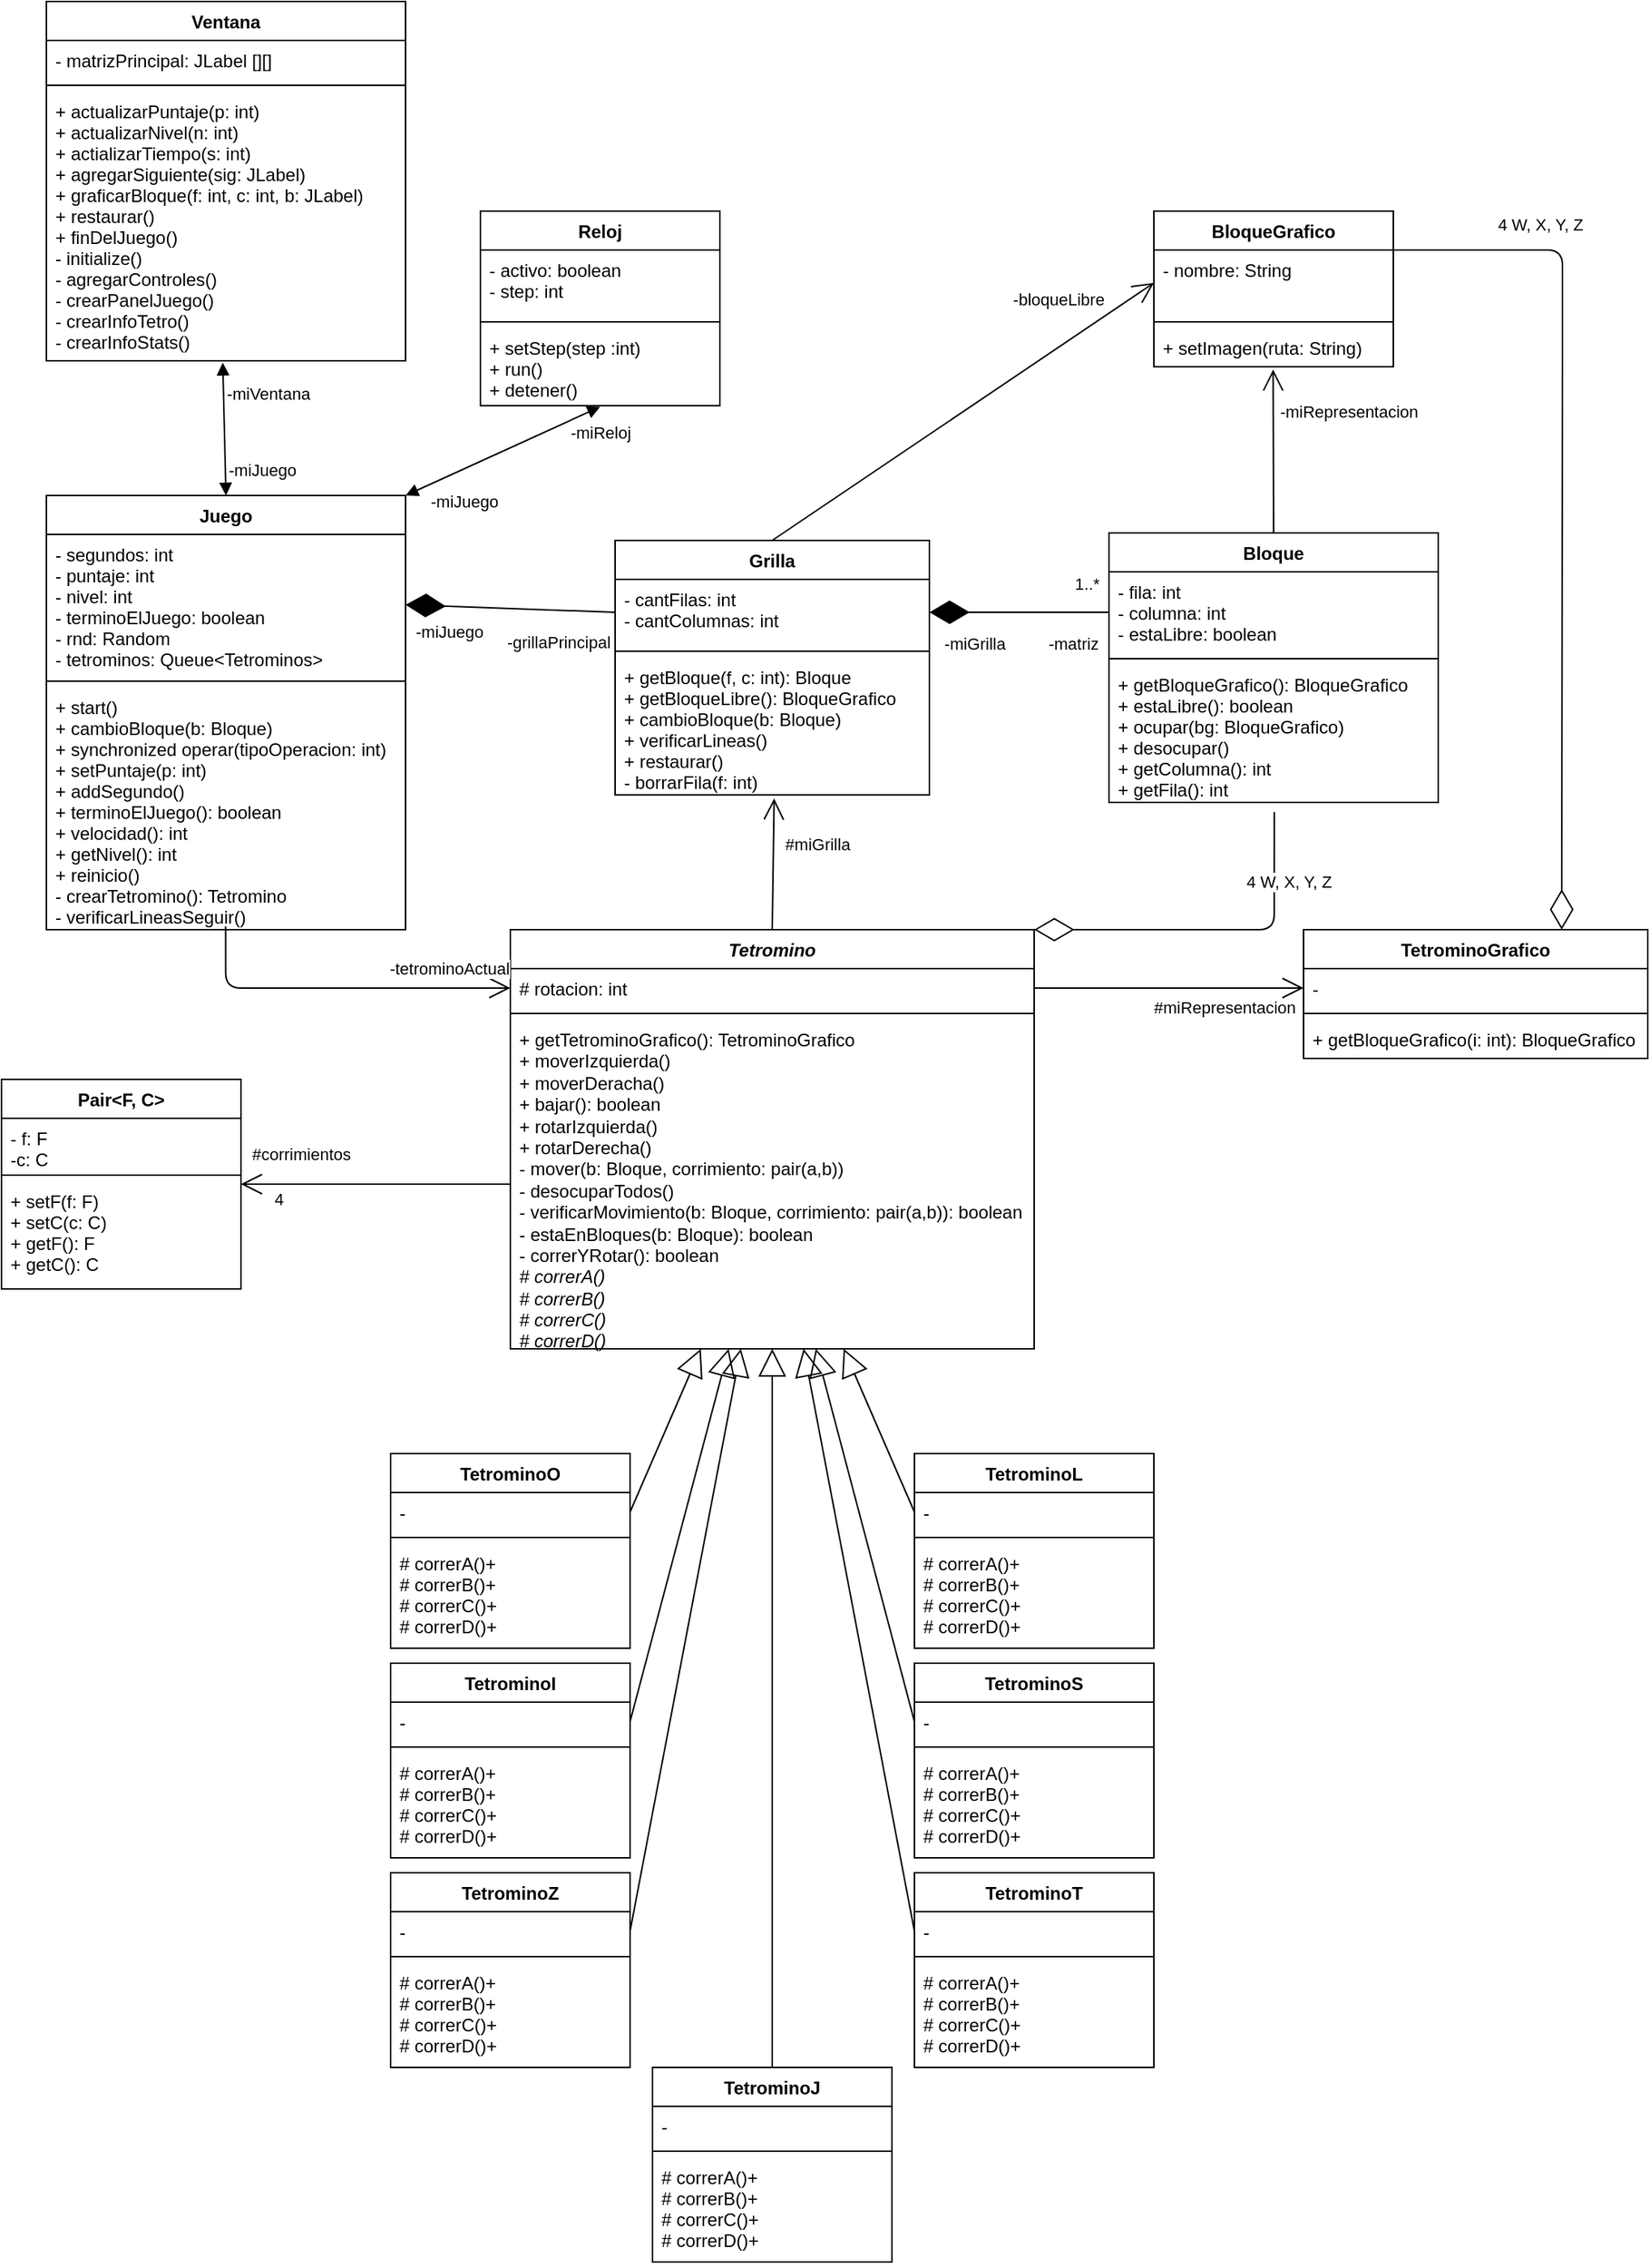 <mxfile version="15.5.2" type="device"><diagram id="C5RBs43oDa-KdzZeNtuy" name="Page-1"><mxGraphModel dx="1965" dy="1659" grid="1" gridSize="10" guides="1" tooltips="1" connect="1" arrows="1" fold="1" page="1" pageScale="1" pageWidth="827" pageHeight="1169" math="0" shadow="0"><root><mxCell id="WIyWlLk6GJQsqaUBKTNV-0"/><mxCell id="WIyWlLk6GJQsqaUBKTNV-1" parent="WIyWlLk6GJQsqaUBKTNV-0"/><mxCell id="By_nvBWWwDX5dm3j0DwL-0" value="Ventana" style="swimlane;fontStyle=1;align=center;verticalAlign=top;childLayout=stackLayout;horizontal=1;startSize=26;horizontalStack=0;resizeParent=1;resizeParentMax=0;resizeLast=0;collapsible=1;marginBottom=0;" parent="WIyWlLk6GJQsqaUBKTNV-1" vertex="1"><mxGeometry x="-210" y="-200" width="240" height="240" as="geometry"/></mxCell><mxCell id="By_nvBWWwDX5dm3j0DwL-1" value="- matrizPrincipal: JLabel [][]" style="text;strokeColor=none;fillColor=none;align=left;verticalAlign=top;spacingLeft=4;spacingRight=4;overflow=hidden;rotatable=0;points=[[0,0.5],[1,0.5]];portConstraint=eastwest;" parent="By_nvBWWwDX5dm3j0DwL-0" vertex="1"><mxGeometry y="26" width="240" height="26" as="geometry"/></mxCell><mxCell id="By_nvBWWwDX5dm3j0DwL-2" value="" style="line;strokeWidth=1;fillColor=none;align=left;verticalAlign=middle;spacingTop=-1;spacingLeft=3;spacingRight=3;rotatable=0;labelPosition=right;points=[];portConstraint=eastwest;" parent="By_nvBWWwDX5dm3j0DwL-0" vertex="1"><mxGeometry y="52" width="240" height="8" as="geometry"/></mxCell><mxCell id="By_nvBWWwDX5dm3j0DwL-3" value="+ actualizarPuntaje(p: int)&#10;+ actualizarNivel(n: int)&#10;+ actializarTiempo(s: int)&#10;+ agregarSiguiente(sig: JLabel)&#10;+ graficarBloque(f: int, c: int, b: JLabel)&#10;+ restaurar()&#10;+ finDelJuego()&#10;- initialize()&#10;- agregarControles()&#10;- crearPanelJuego()&#10;- crearInfoTetro()&#10;- crearInfoStats()" style="text;strokeColor=none;fillColor=none;align=left;verticalAlign=top;spacingLeft=4;spacingRight=4;overflow=hidden;rotatable=0;points=[[0,0.5],[1,0.5]];portConstraint=eastwest;" parent="By_nvBWWwDX5dm3j0DwL-0" vertex="1"><mxGeometry y="60" width="240" height="180" as="geometry"/></mxCell><mxCell id="By_nvBWWwDX5dm3j0DwL-4" value="Reloj" style="swimlane;fontStyle=1;align=center;verticalAlign=top;childLayout=stackLayout;horizontal=1;startSize=26;horizontalStack=0;resizeParent=1;resizeParentMax=0;resizeLast=0;collapsible=1;marginBottom=0;" parent="WIyWlLk6GJQsqaUBKTNV-1" vertex="1"><mxGeometry x="80" y="-60" width="160" height="130" as="geometry"/></mxCell><mxCell id="By_nvBWWwDX5dm3j0DwL-5" value="- activo: boolean&#10;- step: int" style="text;strokeColor=none;fillColor=none;align=left;verticalAlign=top;spacingLeft=4;spacingRight=4;overflow=hidden;rotatable=0;points=[[0,0.5],[1,0.5]];portConstraint=eastwest;" parent="By_nvBWWwDX5dm3j0DwL-4" vertex="1"><mxGeometry y="26" width="160" height="44" as="geometry"/></mxCell><mxCell id="By_nvBWWwDX5dm3j0DwL-6" value="" style="line;strokeWidth=1;fillColor=none;align=left;verticalAlign=middle;spacingTop=-1;spacingLeft=3;spacingRight=3;rotatable=0;labelPosition=right;points=[];portConstraint=eastwest;" parent="By_nvBWWwDX5dm3j0DwL-4" vertex="1"><mxGeometry y="70" width="160" height="8" as="geometry"/></mxCell><mxCell id="By_nvBWWwDX5dm3j0DwL-7" value="+ setStep(step :int)&#10;+ run()&#10;+ detener()" style="text;strokeColor=none;fillColor=none;align=left;verticalAlign=top;spacingLeft=4;spacingRight=4;overflow=hidden;rotatable=0;points=[[0,0.5],[1,0.5]];portConstraint=eastwest;" parent="By_nvBWWwDX5dm3j0DwL-4" vertex="1"><mxGeometry y="78" width="160" height="52" as="geometry"/></mxCell><mxCell id="By_nvBWWwDX5dm3j0DwL-8" value="Juego" style="swimlane;fontStyle=1;align=center;verticalAlign=top;childLayout=stackLayout;horizontal=1;startSize=26;horizontalStack=0;resizeParent=1;resizeParentMax=0;resizeLast=0;collapsible=1;marginBottom=0;" parent="WIyWlLk6GJQsqaUBKTNV-1" vertex="1"><mxGeometry x="-210" y="130" width="240" height="290" as="geometry"/></mxCell><mxCell id="By_nvBWWwDX5dm3j0DwL-9" value="- segundos: int&#10;- puntaje: int&#10;- nivel: int&#10;- terminoElJuego: boolean&#10;- rnd: Random&#10;- tetrominos: Queue&lt;Tetrominos&gt;&#10;" style="text;strokeColor=none;fillColor=none;align=left;verticalAlign=top;spacingLeft=4;spacingRight=4;overflow=hidden;rotatable=0;points=[[0,0.5],[1,0.5]];portConstraint=eastwest;" parent="By_nvBWWwDX5dm3j0DwL-8" vertex="1"><mxGeometry y="26" width="240" height="94" as="geometry"/></mxCell><mxCell id="By_nvBWWwDX5dm3j0DwL-10" value="" style="line;strokeWidth=1;fillColor=none;align=left;verticalAlign=middle;spacingTop=-1;spacingLeft=3;spacingRight=3;rotatable=0;labelPosition=right;points=[];portConstraint=eastwest;" parent="By_nvBWWwDX5dm3j0DwL-8" vertex="1"><mxGeometry y="120" width="240" height="8" as="geometry"/></mxCell><mxCell id="By_nvBWWwDX5dm3j0DwL-11" value="+ start()&#10;+ cambioBloque(b: Bloque)&#10;+ synchronized operar(tipoOperacion: int)&#10;+ setPuntaje(p: int)&#10;+ addSegundo()&#10;+ terminoElJuego(): boolean&#10;+ velocidad(): int&#10;+ getNivel(): int&#10;+ reinicio()&#10;- crearTetromino(): Tetromino&#10;- verificarLineasSeguir()" style="text;strokeColor=none;fillColor=none;align=left;verticalAlign=top;spacingLeft=4;spacingRight=4;overflow=hidden;rotatable=0;points=[[0,0.5],[1,0.5]];portConstraint=eastwest;" parent="By_nvBWWwDX5dm3j0DwL-8" vertex="1"><mxGeometry y="128" width="240" height="162" as="geometry"/></mxCell><mxCell id="By_nvBWWwDX5dm3j0DwL-12" value="Grilla" style="swimlane;fontStyle=1;align=center;verticalAlign=top;childLayout=stackLayout;horizontal=1;startSize=26;horizontalStack=0;resizeParent=1;resizeParentMax=0;resizeLast=0;collapsible=1;marginBottom=0;" parent="WIyWlLk6GJQsqaUBKTNV-1" vertex="1"><mxGeometry x="170" y="160" width="210" height="170" as="geometry"/></mxCell><mxCell id="By_nvBWWwDX5dm3j0DwL-13" value="- cantFilas: int&#10;- cantColumnas: int" style="text;strokeColor=none;fillColor=none;align=left;verticalAlign=top;spacingLeft=4;spacingRight=4;overflow=hidden;rotatable=0;points=[[0,0.5],[1,0.5]];portConstraint=eastwest;" parent="By_nvBWWwDX5dm3j0DwL-12" vertex="1"><mxGeometry y="26" width="210" height="44" as="geometry"/></mxCell><mxCell id="By_nvBWWwDX5dm3j0DwL-14" value="" style="line;strokeWidth=1;fillColor=none;align=left;verticalAlign=middle;spacingTop=-1;spacingLeft=3;spacingRight=3;rotatable=0;labelPosition=right;points=[];portConstraint=eastwest;" parent="By_nvBWWwDX5dm3j0DwL-12" vertex="1"><mxGeometry y="70" width="210" height="8" as="geometry"/></mxCell><mxCell id="By_nvBWWwDX5dm3j0DwL-15" value="+ getBloque(f, c: int): Bloque&#10;+ getBloqueLibre(): BloqueGrafico&#10;+ cambioBloque(b: Bloque)&#10;+ verificarLineas()&#10;+ restaurar()&#10;- borrarFila(f: int)" style="text;strokeColor=none;fillColor=none;align=left;verticalAlign=top;spacingLeft=4;spacingRight=4;overflow=hidden;rotatable=0;points=[[0,0.5],[1,0.5]];portConstraint=eastwest;" parent="By_nvBWWwDX5dm3j0DwL-12" vertex="1"><mxGeometry y="78" width="210" height="92" as="geometry"/></mxCell><mxCell id="By_nvBWWwDX5dm3j0DwL-16" value="Tetromino" style="swimlane;fontStyle=3;align=center;verticalAlign=top;childLayout=stackLayout;horizontal=1;startSize=26;horizontalStack=0;resizeParent=1;resizeParentMax=0;resizeLast=0;collapsible=1;marginBottom=0;" parent="WIyWlLk6GJQsqaUBKTNV-1" vertex="1"><mxGeometry x="100" y="420" width="350" height="280" as="geometry"/></mxCell><mxCell id="By_nvBWWwDX5dm3j0DwL-17" value="# rotacion: int" style="text;strokeColor=none;fillColor=none;align=left;verticalAlign=top;spacingLeft=4;spacingRight=4;overflow=hidden;rotatable=0;points=[[0,0.5],[1,0.5]];portConstraint=eastwest;" parent="By_nvBWWwDX5dm3j0DwL-16" vertex="1"><mxGeometry y="26" width="350" height="26" as="geometry"/></mxCell><mxCell id="By_nvBWWwDX5dm3j0DwL-18" value="" style="line;strokeWidth=1;fillColor=none;align=left;verticalAlign=middle;spacingTop=-1;spacingLeft=3;spacingRight=3;rotatable=0;labelPosition=right;points=[];portConstraint=eastwest;" parent="By_nvBWWwDX5dm3j0DwL-16" vertex="1"><mxGeometry y="52" width="350" height="8" as="geometry"/></mxCell><mxCell id="By_nvBWWwDX5dm3j0DwL-19" value="+ getTetrominoGrafico(): TetrominoGrafico&lt;br&gt;+ moverIzquierda()&lt;br&gt;+ moverDeracha()&lt;br&gt;+ bajar(): boolean&lt;br&gt;+ rotarIzquierda()&lt;br&gt;+ rotarDerecha()&lt;br&gt;- mover(b: Bloque, corrimiento: pair(a,b))&lt;br&gt;- desocuparTodos()&lt;br&gt;- verificarMovimiento(b: Bloque, corrimiento: pair(a,b)): boolean&lt;br&gt;- estaEnBloques(b: Bloque): boolean&lt;br&gt;- correrYRotar(): boolean&lt;br&gt;&lt;i&gt;# correrA()&lt;br&gt;# correrB()&lt;br&gt;# correrC()&lt;br&gt;# correrD()&lt;/i&gt;" style="text;strokeColor=none;fillColor=none;align=left;verticalAlign=top;spacingLeft=4;spacingRight=4;overflow=hidden;rotatable=0;points=[[0,0.5],[1,0.5]];portConstraint=eastwest;fontStyle=0;html=1;" parent="By_nvBWWwDX5dm3j0DwL-16" vertex="1"><mxGeometry y="60" width="350" height="220" as="geometry"/></mxCell><mxCell id="By_nvBWWwDX5dm3j0DwL-20" value="BloqueGrafico" style="swimlane;fontStyle=1;align=center;verticalAlign=top;childLayout=stackLayout;horizontal=1;startSize=26;horizontalStack=0;resizeParent=1;resizeParentMax=0;resizeLast=0;collapsible=1;marginBottom=0;" parent="WIyWlLk6GJQsqaUBKTNV-1" vertex="1"><mxGeometry x="530" y="-60" width="160" height="104" as="geometry"/></mxCell><mxCell id="By_nvBWWwDX5dm3j0DwL-21" value="- nombre: String" style="text;strokeColor=none;fillColor=none;align=left;verticalAlign=top;spacingLeft=4;spacingRight=4;overflow=hidden;rotatable=0;points=[[0,0.5],[1,0.5]];portConstraint=eastwest;" parent="By_nvBWWwDX5dm3j0DwL-20" vertex="1"><mxGeometry y="26" width="160" height="44" as="geometry"/></mxCell><mxCell id="By_nvBWWwDX5dm3j0DwL-22" value="" style="line;strokeWidth=1;fillColor=none;align=left;verticalAlign=middle;spacingTop=-1;spacingLeft=3;spacingRight=3;rotatable=0;labelPosition=right;points=[];portConstraint=eastwest;" parent="By_nvBWWwDX5dm3j0DwL-20" vertex="1"><mxGeometry y="70" width="160" height="8" as="geometry"/></mxCell><mxCell id="By_nvBWWwDX5dm3j0DwL-23" value="+ setImagen(ruta: String)" style="text;strokeColor=none;fillColor=none;align=left;verticalAlign=top;spacingLeft=4;spacingRight=4;overflow=hidden;rotatable=0;points=[[0,0.5],[1,0.5]];portConstraint=eastwest;" parent="By_nvBWWwDX5dm3j0DwL-20" vertex="1"><mxGeometry y="78" width="160" height="26" as="geometry"/></mxCell><mxCell id="By_nvBWWwDX5dm3j0DwL-24" value="TetrominoGrafico" style="swimlane;fontStyle=1;align=center;verticalAlign=top;childLayout=stackLayout;horizontal=1;startSize=26;horizontalStack=0;resizeParent=1;resizeParentMax=0;resizeLast=0;collapsible=1;marginBottom=0;" parent="WIyWlLk6GJQsqaUBKTNV-1" vertex="1"><mxGeometry x="630" y="420" width="230" height="86" as="geometry"/></mxCell><mxCell id="By_nvBWWwDX5dm3j0DwL-25" value="-" style="text;strokeColor=none;fillColor=none;align=left;verticalAlign=top;spacingLeft=4;spacingRight=4;overflow=hidden;rotatable=0;points=[[0,0.5],[1,0.5]];portConstraint=eastwest;" parent="By_nvBWWwDX5dm3j0DwL-24" vertex="1"><mxGeometry y="26" width="230" height="26" as="geometry"/></mxCell><mxCell id="By_nvBWWwDX5dm3j0DwL-26" value="" style="line;strokeWidth=1;fillColor=none;align=left;verticalAlign=middle;spacingTop=-1;spacingLeft=3;spacingRight=3;rotatable=0;labelPosition=right;points=[];portConstraint=eastwest;" parent="By_nvBWWwDX5dm3j0DwL-24" vertex="1"><mxGeometry y="52" width="230" height="8" as="geometry"/></mxCell><mxCell id="By_nvBWWwDX5dm3j0DwL-27" value="+ getBloqueGrafico(i: int): BloqueGrafico" style="text;strokeColor=none;fillColor=none;align=left;verticalAlign=top;spacingLeft=4;spacingRight=4;overflow=hidden;rotatable=0;points=[[0,0.5],[1,0.5]];portConstraint=eastwest;" parent="By_nvBWWwDX5dm3j0DwL-24" vertex="1"><mxGeometry y="60" width="230" height="26" as="geometry"/></mxCell><mxCell id="By_nvBWWwDX5dm3j0DwL-28" value="Bloque" style="swimlane;fontStyle=1;align=center;verticalAlign=top;childLayout=stackLayout;horizontal=1;startSize=26;horizontalStack=0;resizeParent=1;resizeParentMax=0;resizeLast=0;collapsible=1;marginBottom=0;" parent="WIyWlLk6GJQsqaUBKTNV-1" vertex="1"><mxGeometry x="500" y="155" width="220" height="180" as="geometry"/></mxCell><mxCell id="By_nvBWWwDX5dm3j0DwL-29" value="- fila: int&#10;- columna: int&#10;- estaLibre: boolean" style="text;strokeColor=none;fillColor=none;align=left;verticalAlign=top;spacingLeft=4;spacingRight=4;overflow=hidden;rotatable=0;points=[[0,0.5],[1,0.5]];portConstraint=eastwest;" parent="By_nvBWWwDX5dm3j0DwL-28" vertex="1"><mxGeometry y="26" width="220" height="54" as="geometry"/></mxCell><mxCell id="By_nvBWWwDX5dm3j0DwL-30" value="" style="line;strokeWidth=1;fillColor=none;align=left;verticalAlign=middle;spacingTop=-1;spacingLeft=3;spacingRight=3;rotatable=0;labelPosition=right;points=[];portConstraint=eastwest;" parent="By_nvBWWwDX5dm3j0DwL-28" vertex="1"><mxGeometry y="80" width="220" height="8" as="geometry"/></mxCell><mxCell id="By_nvBWWwDX5dm3j0DwL-31" value="+ getBloqueGrafico(): BloqueGrafico&#10;+ estaLibre(): boolean&#10;+ ocupar(bg: BloqueGrafico)&#10;+ desocupar()&#10;+ getColumna(): int&#10;+ getFila(): int" style="text;strokeColor=none;fillColor=none;align=left;verticalAlign=top;spacingLeft=4;spacingRight=4;overflow=hidden;rotatable=0;points=[[0,0.5],[1,0.5]];portConstraint=eastwest;" parent="By_nvBWWwDX5dm3j0DwL-28" vertex="1"><mxGeometry y="88" width="220" height="92" as="geometry"/></mxCell><mxCell id="By_nvBWWwDX5dm3j0DwL-56" value="TetrominoO" style="swimlane;fontStyle=1;align=center;verticalAlign=top;childLayout=stackLayout;horizontal=1;startSize=26;horizontalStack=0;resizeParent=1;resizeParentMax=0;resizeLast=0;collapsible=1;marginBottom=0;" parent="WIyWlLk6GJQsqaUBKTNV-1" vertex="1"><mxGeometry x="20" y="770" width="160" height="130" as="geometry"/></mxCell><mxCell id="By_nvBWWwDX5dm3j0DwL-57" value="-" style="text;strokeColor=none;fillColor=none;align=left;verticalAlign=top;spacingLeft=4;spacingRight=4;overflow=hidden;rotatable=0;points=[[0,0.5],[1,0.5]];portConstraint=eastwest;" parent="By_nvBWWwDX5dm3j0DwL-56" vertex="1"><mxGeometry y="26" width="160" height="26" as="geometry"/></mxCell><mxCell id="By_nvBWWwDX5dm3j0DwL-58" value="" style="line;strokeWidth=1;fillColor=none;align=left;verticalAlign=middle;spacingTop=-1;spacingLeft=3;spacingRight=3;rotatable=0;labelPosition=right;points=[];portConstraint=eastwest;" parent="By_nvBWWwDX5dm3j0DwL-56" vertex="1"><mxGeometry y="52" width="160" height="8" as="geometry"/></mxCell><mxCell id="By_nvBWWwDX5dm3j0DwL-59" value="# correrA()+&#10;# correrB()+&#10;# correrC()+&#10;# correrD()+" style="text;strokeColor=none;fillColor=none;align=left;verticalAlign=top;spacingLeft=4;spacingRight=4;overflow=hidden;rotatable=0;points=[[0,0.5],[1,0.5]];portConstraint=eastwest;" parent="By_nvBWWwDX5dm3j0DwL-56" vertex="1"><mxGeometry y="60" width="160" height="70" as="geometry"/></mxCell><mxCell id="By_nvBWWwDX5dm3j0DwL-83" value="" style="endArrow=open;endFill=1;endSize=12;html=1;entryX=0.498;entryY=1.07;entryDx=0;entryDy=0;entryPerimeter=0;exitX=0.5;exitY=0;exitDx=0;exitDy=0;" parent="WIyWlLk6GJQsqaUBKTNV-1" source="By_nvBWWwDX5dm3j0DwL-28" target="By_nvBWWwDX5dm3j0DwL-23" edge="1"><mxGeometry width="160" relative="1" as="geometry"><mxPoint x="170" y="290" as="sourcePoint"/><mxPoint x="330" y="290" as="targetPoint"/></mxGeometry></mxCell><mxCell id="By_nvBWWwDX5dm3j0DwL-84" value="-miRepresentacion" style="edgeLabel;html=1;align=center;verticalAlign=middle;resizable=0;points=[];" parent="By_nvBWWwDX5dm3j0DwL-83" vertex="1" connectable="0"><mxGeometry x="0.571" y="-4" relative="1" as="geometry"><mxPoint x="46" y="5" as="offset"/></mxGeometry></mxCell><mxCell id="By_nvBWWwDX5dm3j0DwL-88" value="" style="endArrow=open;endFill=1;endSize=12;html=1;exitX=1;exitY=0.5;exitDx=0;exitDy=0;entryX=0;entryY=0.5;entryDx=0;entryDy=0;" parent="WIyWlLk6GJQsqaUBKTNV-1" source="By_nvBWWwDX5dm3j0DwL-17" target="By_nvBWWwDX5dm3j0DwL-25" edge="1"><mxGeometry width="160" relative="1" as="geometry"><mxPoint x="510" y="250" as="sourcePoint"/><mxPoint x="360" y="380" as="targetPoint"/></mxGeometry></mxCell><mxCell id="By_nvBWWwDX5dm3j0DwL-89" value="#miRepresentacion" style="edgeLabel;html=1;align=center;verticalAlign=middle;resizable=0;points=[];" parent="By_nvBWWwDX5dm3j0DwL-88" vertex="1" connectable="0"><mxGeometry x="0.571" y="-4" relative="1" as="geometry"><mxPoint x="-15" y="9" as="offset"/></mxGeometry></mxCell><mxCell id="By_nvBWWwDX5dm3j0DwL-90" value="" style="endArrow=block;startArrow=block;endFill=1;startFill=1;html=1;exitX=1;exitY=0;exitDx=0;exitDy=0;entryX=0.5;entryY=1.014;entryDx=0;entryDy=0;entryPerimeter=0;" parent="WIyWlLk6GJQsqaUBKTNV-1" source="By_nvBWWwDX5dm3j0DwL-8" target="By_nvBWWwDX5dm3j0DwL-7" edge="1"><mxGeometry width="160" relative="1" as="geometry"><mxPoint x="70" y="270" as="sourcePoint"/><mxPoint x="230" y="270" as="targetPoint"/></mxGeometry></mxCell><mxCell id="By_nvBWWwDX5dm3j0DwL-91" value="-miJuego" style="edgeLabel;html=1;align=center;verticalAlign=middle;resizable=0;points=[];" parent="By_nvBWWwDX5dm3j0DwL-90" vertex="1" connectable="0"><mxGeometry x="-0.749" y="-2" relative="1" as="geometry"><mxPoint x="22" y="9" as="offset"/></mxGeometry></mxCell><mxCell id="By_nvBWWwDX5dm3j0DwL-92" value="-miReloj" style="edgeLabel;html=1;align=center;verticalAlign=middle;resizable=0;points=[];" parent="By_nvBWWwDX5dm3j0DwL-90" vertex="1" connectable="0"><mxGeometry x="0.784" relative="1" as="geometry"><mxPoint x="14" y="11" as="offset"/></mxGeometry></mxCell><mxCell id="By_nvBWWwDX5dm3j0DwL-93" value="" style="endArrow=block;startArrow=block;endFill=1;startFill=1;html=1;exitX=0.5;exitY=0;exitDx=0;exitDy=0;entryX=0.491;entryY=1.007;entryDx=0;entryDy=0;entryPerimeter=0;" parent="WIyWlLk6GJQsqaUBKTNV-1" source="By_nvBWWwDX5dm3j0DwL-8" target="By_nvBWWwDX5dm3j0DwL-3" edge="1"><mxGeometry width="160" relative="1" as="geometry"><mxPoint x="40" y="280" as="sourcePoint"/><mxPoint x="-50" y="190" as="targetPoint"/></mxGeometry></mxCell><mxCell id="By_nvBWWwDX5dm3j0DwL-94" value="-miJuego" style="edgeLabel;html=1;align=center;verticalAlign=middle;resizable=0;points=[];" parent="By_nvBWWwDX5dm3j0DwL-93" vertex="1" connectable="0"><mxGeometry x="-0.749" y="-2" relative="1" as="geometry"><mxPoint x="22" y="-6" as="offset"/></mxGeometry></mxCell><mxCell id="By_nvBWWwDX5dm3j0DwL-95" value="-miVentana" style="edgeLabel;html=1;align=center;verticalAlign=middle;resizable=0;points=[];" parent="By_nvBWWwDX5dm3j0DwL-93" vertex="1" connectable="0"><mxGeometry x="0.784" relative="1" as="geometry"><mxPoint x="30" y="11" as="offset"/></mxGeometry></mxCell><mxCell id="By_nvBWWwDX5dm3j0DwL-96" value="" style="endArrow=diamondThin;endFill=1;endSize=24;html=1;entryX=1;entryY=0.5;entryDx=0;entryDy=0;exitX=0;exitY=0.5;exitDx=0;exitDy=0;" parent="WIyWlLk6GJQsqaUBKTNV-1" source="By_nvBWWwDX5dm3j0DwL-13" target="By_nvBWWwDX5dm3j0DwL-9" edge="1"><mxGeometry width="160" relative="1" as="geometry"><mxPoint x="120" y="290" as="sourcePoint"/><mxPoint x="280" y="290" as="targetPoint"/></mxGeometry></mxCell><mxCell id="By_nvBWWwDX5dm3j0DwL-97" value="-miJuego" style="edgeLabel;html=1;align=center;verticalAlign=middle;resizable=0;points=[];" parent="By_nvBWWwDX5dm3j0DwL-96" vertex="1" connectable="0"><mxGeometry x="0.588" relative="1" as="geometry"><mxPoint y="17" as="offset"/></mxGeometry></mxCell><mxCell id="By_nvBWWwDX5dm3j0DwL-98" value="-grillaPrincipal" style="edgeLabel;html=1;align=center;verticalAlign=middle;resizable=0;points=[];" parent="By_nvBWWwDX5dm3j0DwL-96" vertex="1" connectable="0"><mxGeometry x="-0.665" relative="1" as="geometry"><mxPoint x="-15" y="21" as="offset"/></mxGeometry></mxCell><mxCell id="By_nvBWWwDX5dm3j0DwL-99" value="" style="endArrow=diamondThin;endFill=1;endSize=24;html=1;entryX=1;entryY=0.5;entryDx=0;entryDy=0;exitX=0;exitY=0.5;exitDx=0;exitDy=0;" parent="WIyWlLk6GJQsqaUBKTNV-1" source="By_nvBWWwDX5dm3j0DwL-29" target="By_nvBWWwDX5dm3j0DwL-13" edge="1"><mxGeometry width="160" relative="1" as="geometry"><mxPoint x="390" y="310" as="sourcePoint"/><mxPoint x="550" y="310" as="targetPoint"/></mxGeometry></mxCell><mxCell id="By_nvBWWwDX5dm3j0DwL-100" value="-miGrilla" style="edgeLabel;html=1;align=center;verticalAlign=middle;resizable=0;points=[];" parent="By_nvBWWwDX5dm3j0DwL-99" vertex="1" connectable="0"><mxGeometry x="0.509" y="3" relative="1" as="geometry"><mxPoint y="18" as="offset"/></mxGeometry></mxCell><mxCell id="By_nvBWWwDX5dm3j0DwL-101" value="-matriz" style="edgeLabel;html=1;align=center;verticalAlign=middle;resizable=0;points=[];" parent="By_nvBWWwDX5dm3j0DwL-99" vertex="1" connectable="0"><mxGeometry x="-0.603" relative="1" as="geometry"><mxPoint y="21" as="offset"/></mxGeometry></mxCell><mxCell id="By_nvBWWwDX5dm3j0DwL-102" value="1..*" style="edgeLabel;html=1;align=center;verticalAlign=middle;resizable=0;points=[];" parent="By_nvBWWwDX5dm3j0DwL-99" vertex="1" connectable="0"><mxGeometry x="-0.741" y="-2" relative="1" as="geometry"><mxPoint y="-17" as="offset"/></mxGeometry></mxCell><mxCell id="By_nvBWWwDX5dm3j0DwL-103" value="" style="endArrow=open;endFill=1;endSize=12;html=1;exitX=0.499;exitY=0.986;exitDx=0;exitDy=0;exitPerimeter=0;edgeStyle=orthogonalEdgeStyle;entryX=0;entryY=0.5;entryDx=0;entryDy=0;" parent="WIyWlLk6GJQsqaUBKTNV-1" source="By_nvBWWwDX5dm3j0DwL-11" target="By_nvBWWwDX5dm3j0DwL-17" edge="1"><mxGeometry width="160" relative="1" as="geometry"><mxPoint x="40" y="440" as="sourcePoint"/><mxPoint x="200" y="440" as="targetPoint"/><Array as="points"><mxPoint x="-90" y="459"/></Array></mxGeometry></mxCell><mxCell id="By_nvBWWwDX5dm3j0DwL-104" value="-tetrominoActual" style="edgeLabel;html=1;align=center;verticalAlign=middle;resizable=0;points=[];" parent="By_nvBWWwDX5dm3j0DwL-103" vertex="1" connectable="0"><mxGeometry x="0.646" y="2" relative="1" as="geometry"><mxPoint y="-11" as="offset"/></mxGeometry></mxCell><mxCell id="By_nvBWWwDX5dm3j0DwL-105" value="4 W, X, Y, Z" style="endArrow=diamondThin;endFill=0;endSize=24;html=1;entryX=1;entryY=0;entryDx=0;entryDy=0;edgeStyle=orthogonalEdgeStyle;exitX=0.502;exitY=1.07;exitDx=0;exitDy=0;exitPerimeter=0;" parent="WIyWlLk6GJQsqaUBKTNV-1" source="By_nvBWWwDX5dm3j0DwL-31" target="By_nvBWWwDX5dm3j0DwL-16" edge="1"><mxGeometry x="-0.612" y="10" width="160" relative="1" as="geometry"><mxPoint x="430" y="380" as="sourcePoint"/><mxPoint x="590" y="380" as="targetPoint"/><Array as="points"><mxPoint x="610" y="420"/></Array><mxPoint as="offset"/></mxGeometry></mxCell><mxCell id="By_nvBWWwDX5dm3j0DwL-107" value="4 W, X, Y, Z" style="endArrow=diamondThin;endFill=0;endSize=24;html=1;edgeStyle=orthogonalEdgeStyle;exitX=1;exitY=0.25;exitDx=0;exitDy=0;entryX=0.75;entryY=0;entryDx=0;entryDy=0;" parent="WIyWlLk6GJQsqaUBKTNV-1" source="By_nvBWWwDX5dm3j0DwL-20" target="By_nvBWWwDX5dm3j0DwL-24" edge="1"><mxGeometry x="-0.654" y="17" width="160" relative="1" as="geometry"><mxPoint x="590.32" y="367.82" as="sourcePoint"/><mxPoint x="730" y="380" as="targetPoint"/><Array as="points"><mxPoint x="803" y="46"/><mxPoint x="803" y="410"/></Array><mxPoint as="offset"/></mxGeometry></mxCell><mxCell id="By_nvBWWwDX5dm3j0DwL-108" value="" style="endArrow=open;endFill=1;endSize=12;html=1;exitX=0.5;exitY=0;exitDx=0;exitDy=0;entryX=0.506;entryY=1.026;entryDx=0;entryDy=0;entryPerimeter=0;" parent="WIyWlLk6GJQsqaUBKTNV-1" source="By_nvBWWwDX5dm3j0DwL-16" target="By_nvBWWwDX5dm3j0DwL-15" edge="1"><mxGeometry width="160" relative="1" as="geometry"><mxPoint x="180" y="350" as="sourcePoint"/><mxPoint x="340" y="350" as="targetPoint"/></mxGeometry></mxCell><mxCell id="By_nvBWWwDX5dm3j0DwL-109" value="#miGrilla" style="edgeLabel;html=1;align=center;verticalAlign=middle;resizable=0;points=[];" parent="By_nvBWWwDX5dm3j0DwL-108" vertex="1" connectable="0"><mxGeometry x="0.445" y="-3" relative="1" as="geometry"><mxPoint x="26" y="6" as="offset"/></mxGeometry></mxCell><mxCell id="By_nvBWWwDX5dm3j0DwL-110" value="" style="endArrow=open;endFill=1;endSize=12;html=1;exitX=0.5;exitY=0;exitDx=0;exitDy=0;entryX=0;entryY=0.5;entryDx=0;entryDy=0;" parent="WIyWlLk6GJQsqaUBKTNV-1" source="By_nvBWWwDX5dm3j0DwL-12" target="By_nvBWWwDX5dm3j0DwL-21" edge="1"><mxGeometry width="160" relative="1" as="geometry"><mxPoint x="270" y="430" as="sourcePoint"/><mxPoint x="270.96" y="374.676" as="targetPoint"/></mxGeometry></mxCell><mxCell id="By_nvBWWwDX5dm3j0DwL-111" value="-bloqueLibre" style="edgeLabel;html=1;align=center;verticalAlign=middle;resizable=0;points=[];" parent="By_nvBWWwDX5dm3j0DwL-110" vertex="1" connectable="0"><mxGeometry x="0.445" y="-3" relative="1" as="geometry"><mxPoint x="5" y="-40" as="offset"/></mxGeometry></mxCell><mxCell id="1vqlhkXT_93NZmHxck7Y-0" value="" style="endArrow=open;endFill=1;endSize=12;html=1;rounded=0;edgeStyle=orthogonalEdgeStyle;exitX=0;exitY=0.5;exitDx=0;exitDy=0;" parent="WIyWlLk6GJQsqaUBKTNV-1" source="By_nvBWWwDX5dm3j0DwL-19" target="1vqlhkXT_93NZmHxck7Y-1" edge="1"><mxGeometry width="160" relative="1" as="geometry"><mxPoint x="330" y="580" as="sourcePoint"/><mxPoint x="-80" y="590" as="targetPoint"/></mxGeometry></mxCell><mxCell id="1vqlhkXT_93NZmHxck7Y-5" value="#corrimientos" style="edgeLabel;html=1;align=center;verticalAlign=middle;resizable=0;points=[];" parent="1vqlhkXT_93NZmHxck7Y-0" vertex="1" connectable="0"><mxGeometry x="0.61" y="1" relative="1" as="geometry"><mxPoint x="5" y="-21" as="offset"/></mxGeometry></mxCell><mxCell id="1vqlhkXT_93NZmHxck7Y-6" value="4" style="edgeLabel;html=1;align=center;verticalAlign=middle;resizable=0;points=[];" parent="1vqlhkXT_93NZmHxck7Y-0" vertex="1" connectable="0"><mxGeometry x="0.721" y="2" relative="1" as="geometry"><mxPoint y="8" as="offset"/></mxGeometry></mxCell><mxCell id="1vqlhkXT_93NZmHxck7Y-1" value="Pair&lt;F, C&gt;" style="swimlane;fontStyle=1;align=center;verticalAlign=top;childLayout=stackLayout;horizontal=1;startSize=26;horizontalStack=0;resizeParent=1;resizeParentMax=0;resizeLast=0;collapsible=1;marginBottom=0;" parent="WIyWlLk6GJQsqaUBKTNV-1" vertex="1"><mxGeometry x="-240" y="520" width="160" height="140" as="geometry"/></mxCell><mxCell id="1vqlhkXT_93NZmHxck7Y-2" value="- f: F&#10;-c: C" style="text;strokeColor=none;fillColor=none;align=left;verticalAlign=top;spacingLeft=4;spacingRight=4;overflow=hidden;rotatable=0;points=[[0,0.5],[1,0.5]];portConstraint=eastwest;" parent="1vqlhkXT_93NZmHxck7Y-1" vertex="1"><mxGeometry y="26" width="160" height="34" as="geometry"/></mxCell><mxCell id="1vqlhkXT_93NZmHxck7Y-3" value="" style="line;strokeWidth=1;fillColor=none;align=left;verticalAlign=middle;spacingTop=-1;spacingLeft=3;spacingRight=3;rotatable=0;labelPosition=right;points=[];portConstraint=eastwest;" parent="1vqlhkXT_93NZmHxck7Y-1" vertex="1"><mxGeometry y="60" width="160" height="8" as="geometry"/></mxCell><mxCell id="1vqlhkXT_93NZmHxck7Y-4" value="+ setF(f: F)&#10;+ setC(c: C)&#10;+ getF(): F&#10;+ getC(): C" style="text;strokeColor=none;fillColor=none;align=left;verticalAlign=top;spacingLeft=4;spacingRight=4;overflow=hidden;rotatable=0;points=[[0,0.5],[1,0.5]];portConstraint=eastwest;" parent="1vqlhkXT_93NZmHxck7Y-1" vertex="1"><mxGeometry y="68" width="160" height="72" as="geometry"/></mxCell><mxCell id="1vqlhkXT_93NZmHxck7Y-8" value="TetrominoZ" style="swimlane;fontStyle=1;align=center;verticalAlign=top;childLayout=stackLayout;horizontal=1;startSize=26;horizontalStack=0;resizeParent=1;resizeParentMax=0;resizeLast=0;collapsible=1;marginBottom=0;" parent="WIyWlLk6GJQsqaUBKTNV-1" vertex="1"><mxGeometry x="20" y="1050" width="160" height="130" as="geometry"/></mxCell><mxCell id="1vqlhkXT_93NZmHxck7Y-9" value="-" style="text;strokeColor=none;fillColor=none;align=left;verticalAlign=top;spacingLeft=4;spacingRight=4;overflow=hidden;rotatable=0;points=[[0,0.5],[1,0.5]];portConstraint=eastwest;" parent="1vqlhkXT_93NZmHxck7Y-8" vertex="1"><mxGeometry y="26" width="160" height="26" as="geometry"/></mxCell><mxCell id="1vqlhkXT_93NZmHxck7Y-10" value="" style="line;strokeWidth=1;fillColor=none;align=left;verticalAlign=middle;spacingTop=-1;spacingLeft=3;spacingRight=3;rotatable=0;labelPosition=right;points=[];portConstraint=eastwest;" parent="1vqlhkXT_93NZmHxck7Y-8" vertex="1"><mxGeometry y="52" width="160" height="8" as="geometry"/></mxCell><mxCell id="1vqlhkXT_93NZmHxck7Y-11" value="# correrA()+&#10;# correrB()+&#10;# correrC()+&#10;# correrD()+" style="text;strokeColor=none;fillColor=none;align=left;verticalAlign=top;spacingLeft=4;spacingRight=4;overflow=hidden;rotatable=0;points=[[0,0.5],[1,0.5]];portConstraint=eastwest;" parent="1vqlhkXT_93NZmHxck7Y-8" vertex="1"><mxGeometry y="60" width="160" height="70" as="geometry"/></mxCell><mxCell id="1vqlhkXT_93NZmHxck7Y-12" value="TetrominoI" style="swimlane;fontStyle=1;align=center;verticalAlign=top;childLayout=stackLayout;horizontal=1;startSize=26;horizontalStack=0;resizeParent=1;resizeParentMax=0;resizeLast=0;collapsible=1;marginBottom=0;" parent="WIyWlLk6GJQsqaUBKTNV-1" vertex="1"><mxGeometry x="20" y="910" width="160" height="130" as="geometry"/></mxCell><mxCell id="1vqlhkXT_93NZmHxck7Y-13" value="-" style="text;strokeColor=none;fillColor=none;align=left;verticalAlign=top;spacingLeft=4;spacingRight=4;overflow=hidden;rotatable=0;points=[[0,0.5],[1,0.5]];portConstraint=eastwest;" parent="1vqlhkXT_93NZmHxck7Y-12" vertex="1"><mxGeometry y="26" width="160" height="26" as="geometry"/></mxCell><mxCell id="1vqlhkXT_93NZmHxck7Y-14" value="" style="line;strokeWidth=1;fillColor=none;align=left;verticalAlign=middle;spacingTop=-1;spacingLeft=3;spacingRight=3;rotatable=0;labelPosition=right;points=[];portConstraint=eastwest;" parent="1vqlhkXT_93NZmHxck7Y-12" vertex="1"><mxGeometry y="52" width="160" height="8" as="geometry"/></mxCell><mxCell id="1vqlhkXT_93NZmHxck7Y-15" value="# correrA()+&#10;# correrB()+&#10;# correrC()+&#10;# correrD()+" style="text;strokeColor=none;fillColor=none;align=left;verticalAlign=top;spacingLeft=4;spacingRight=4;overflow=hidden;rotatable=0;points=[[0,0.5],[1,0.5]];portConstraint=eastwest;" parent="1vqlhkXT_93NZmHxck7Y-12" vertex="1"><mxGeometry y="60" width="160" height="70" as="geometry"/></mxCell><mxCell id="1vqlhkXT_93NZmHxck7Y-16" value="TetrominoL" style="swimlane;fontStyle=1;align=center;verticalAlign=top;childLayout=stackLayout;horizontal=1;startSize=26;horizontalStack=0;resizeParent=1;resizeParentMax=0;resizeLast=0;collapsible=1;marginBottom=0;" parent="WIyWlLk6GJQsqaUBKTNV-1" vertex="1"><mxGeometry x="370" y="770" width="160" height="130" as="geometry"/></mxCell><mxCell id="1vqlhkXT_93NZmHxck7Y-17" value="-" style="text;strokeColor=none;fillColor=none;align=left;verticalAlign=top;spacingLeft=4;spacingRight=4;overflow=hidden;rotatable=0;points=[[0,0.5],[1,0.5]];portConstraint=eastwest;" parent="1vqlhkXT_93NZmHxck7Y-16" vertex="1"><mxGeometry y="26" width="160" height="26" as="geometry"/></mxCell><mxCell id="1vqlhkXT_93NZmHxck7Y-18" value="" style="line;strokeWidth=1;fillColor=none;align=left;verticalAlign=middle;spacingTop=-1;spacingLeft=3;spacingRight=3;rotatable=0;labelPosition=right;points=[];portConstraint=eastwest;" parent="1vqlhkXT_93NZmHxck7Y-16" vertex="1"><mxGeometry y="52" width="160" height="8" as="geometry"/></mxCell><mxCell id="1vqlhkXT_93NZmHxck7Y-19" value="# correrA()+&#10;# correrB()+&#10;# correrC()+&#10;# correrD()+" style="text;strokeColor=none;fillColor=none;align=left;verticalAlign=top;spacingLeft=4;spacingRight=4;overflow=hidden;rotatable=0;points=[[0,0.5],[1,0.5]];portConstraint=eastwest;" parent="1vqlhkXT_93NZmHxck7Y-16" vertex="1"><mxGeometry y="60" width="160" height="70" as="geometry"/></mxCell><mxCell id="1vqlhkXT_93NZmHxck7Y-20" value="TetrominoT" style="swimlane;fontStyle=1;align=center;verticalAlign=top;childLayout=stackLayout;horizontal=1;startSize=26;horizontalStack=0;resizeParent=1;resizeParentMax=0;resizeLast=0;collapsible=1;marginBottom=0;" parent="WIyWlLk6GJQsqaUBKTNV-1" vertex="1"><mxGeometry x="370" y="1050" width="160" height="130" as="geometry"/></mxCell><mxCell id="1vqlhkXT_93NZmHxck7Y-21" value="-" style="text;strokeColor=none;fillColor=none;align=left;verticalAlign=top;spacingLeft=4;spacingRight=4;overflow=hidden;rotatable=0;points=[[0,0.5],[1,0.5]];portConstraint=eastwest;" parent="1vqlhkXT_93NZmHxck7Y-20" vertex="1"><mxGeometry y="26" width="160" height="26" as="geometry"/></mxCell><mxCell id="1vqlhkXT_93NZmHxck7Y-22" value="" style="line;strokeWidth=1;fillColor=none;align=left;verticalAlign=middle;spacingTop=-1;spacingLeft=3;spacingRight=3;rotatable=0;labelPosition=right;points=[];portConstraint=eastwest;" parent="1vqlhkXT_93NZmHxck7Y-20" vertex="1"><mxGeometry y="52" width="160" height="8" as="geometry"/></mxCell><mxCell id="1vqlhkXT_93NZmHxck7Y-23" value="# correrA()+&#10;# correrB()+&#10;# correrC()+&#10;# correrD()+" style="text;strokeColor=none;fillColor=none;align=left;verticalAlign=top;spacingLeft=4;spacingRight=4;overflow=hidden;rotatable=0;points=[[0,0.5],[1,0.5]];portConstraint=eastwest;" parent="1vqlhkXT_93NZmHxck7Y-20" vertex="1"><mxGeometry y="60" width="160" height="70" as="geometry"/></mxCell><mxCell id="1vqlhkXT_93NZmHxck7Y-24" value="TetrominoS" style="swimlane;fontStyle=1;align=center;verticalAlign=top;childLayout=stackLayout;horizontal=1;startSize=26;horizontalStack=0;resizeParent=1;resizeParentMax=0;resizeLast=0;collapsible=1;marginBottom=0;" parent="WIyWlLk6GJQsqaUBKTNV-1" vertex="1"><mxGeometry x="370" y="910" width="160" height="130" as="geometry"/></mxCell><mxCell id="1vqlhkXT_93NZmHxck7Y-25" value="-" style="text;strokeColor=none;fillColor=none;align=left;verticalAlign=top;spacingLeft=4;spacingRight=4;overflow=hidden;rotatable=0;points=[[0,0.5],[1,0.5]];portConstraint=eastwest;" parent="1vqlhkXT_93NZmHxck7Y-24" vertex="1"><mxGeometry y="26" width="160" height="26" as="geometry"/></mxCell><mxCell id="1vqlhkXT_93NZmHxck7Y-26" value="" style="line;strokeWidth=1;fillColor=none;align=left;verticalAlign=middle;spacingTop=-1;spacingLeft=3;spacingRight=3;rotatable=0;labelPosition=right;points=[];portConstraint=eastwest;" parent="1vqlhkXT_93NZmHxck7Y-24" vertex="1"><mxGeometry y="52" width="160" height="8" as="geometry"/></mxCell><mxCell id="1vqlhkXT_93NZmHxck7Y-27" value="# correrA()+&#10;# correrB()+&#10;# correrC()+&#10;# correrD()+" style="text;strokeColor=none;fillColor=none;align=left;verticalAlign=top;spacingLeft=4;spacingRight=4;overflow=hidden;rotatable=0;points=[[0,0.5],[1,0.5]];portConstraint=eastwest;" parent="1vqlhkXT_93NZmHxck7Y-24" vertex="1"><mxGeometry y="60" width="160" height="70" as="geometry"/></mxCell><mxCell id="1vqlhkXT_93NZmHxck7Y-28" value="TetrominoJ" style="swimlane;fontStyle=1;align=center;verticalAlign=top;childLayout=stackLayout;horizontal=1;startSize=26;horizontalStack=0;resizeParent=1;resizeParentMax=0;resizeLast=0;collapsible=1;marginBottom=0;" parent="WIyWlLk6GJQsqaUBKTNV-1" vertex="1"><mxGeometry x="195" y="1180" width="160" height="130" as="geometry"/></mxCell><mxCell id="1vqlhkXT_93NZmHxck7Y-29" value="-" style="text;strokeColor=none;fillColor=none;align=left;verticalAlign=top;spacingLeft=4;spacingRight=4;overflow=hidden;rotatable=0;points=[[0,0.5],[1,0.5]];portConstraint=eastwest;" parent="1vqlhkXT_93NZmHxck7Y-28" vertex="1"><mxGeometry y="26" width="160" height="26" as="geometry"/></mxCell><mxCell id="1vqlhkXT_93NZmHxck7Y-30" value="" style="line;strokeWidth=1;fillColor=none;align=left;verticalAlign=middle;spacingTop=-1;spacingLeft=3;spacingRight=3;rotatable=0;labelPosition=right;points=[];portConstraint=eastwest;" parent="1vqlhkXT_93NZmHxck7Y-28" vertex="1"><mxGeometry y="52" width="160" height="8" as="geometry"/></mxCell><mxCell id="1vqlhkXT_93NZmHxck7Y-31" value="# correrA()+&#10;# correrB()+&#10;# correrC()+&#10;# correrD()+" style="text;strokeColor=none;fillColor=none;align=left;verticalAlign=top;spacingLeft=4;spacingRight=4;overflow=hidden;rotatable=0;points=[[0,0.5],[1,0.5]];portConstraint=eastwest;" parent="1vqlhkXT_93NZmHxck7Y-28" vertex="1"><mxGeometry y="60" width="160" height="70" as="geometry"/></mxCell><mxCell id="1vqlhkXT_93NZmHxck7Y-32" value="" style="endArrow=block;endSize=16;endFill=0;html=1;rounded=0;exitX=0.5;exitY=0;exitDx=0;exitDy=0;" parent="WIyWlLk6GJQsqaUBKTNV-1" source="1vqlhkXT_93NZmHxck7Y-28" target="By_nvBWWwDX5dm3j0DwL-19" edge="1"><mxGeometry width="160" relative="1" as="geometry"><mxPoint x="350" y="940" as="sourcePoint"/><mxPoint x="310" y="860" as="targetPoint"/></mxGeometry></mxCell><mxCell id="1vqlhkXT_93NZmHxck7Y-34" value="" style="endArrow=block;endSize=16;endFill=0;html=1;rounded=0;exitX=1;exitY=0.5;exitDx=0;exitDy=0;" parent="WIyWlLk6GJQsqaUBKTNV-1" source="1vqlhkXT_93NZmHxck7Y-9" target="By_nvBWWwDX5dm3j0DwL-19" edge="1"><mxGeometry width="160" relative="1" as="geometry"><mxPoint x="350" y="940" as="sourcePoint"/><mxPoint x="310" y="860" as="targetPoint"/></mxGeometry></mxCell><mxCell id="1vqlhkXT_93NZmHxck7Y-35" value="" style="endArrow=block;endSize=16;endFill=0;html=1;rounded=0;exitX=0;exitY=0.5;exitDx=0;exitDy=0;" parent="WIyWlLk6GJQsqaUBKTNV-1" source="1vqlhkXT_93NZmHxck7Y-21" target="By_nvBWWwDX5dm3j0DwL-19" edge="1"><mxGeometry width="160" relative="1" as="geometry"><mxPoint x="350" y="940" as="sourcePoint"/><mxPoint x="310" y="860" as="targetPoint"/></mxGeometry></mxCell><mxCell id="1vqlhkXT_93NZmHxck7Y-36" value="" style="endArrow=block;endSize=16;endFill=0;html=1;rounded=0;exitX=0;exitY=0.5;exitDx=0;exitDy=0;" parent="WIyWlLk6GJQsqaUBKTNV-1" source="1vqlhkXT_93NZmHxck7Y-25" target="By_nvBWWwDX5dm3j0DwL-19" edge="1"><mxGeometry width="160" relative="1" as="geometry"><mxPoint x="350" y="940" as="sourcePoint"/><mxPoint x="310" y="860" as="targetPoint"/></mxGeometry></mxCell><mxCell id="1vqlhkXT_93NZmHxck7Y-37" value="" style="endArrow=block;endSize=16;endFill=0;html=1;rounded=0;exitX=0;exitY=0.5;exitDx=0;exitDy=0;" parent="WIyWlLk6GJQsqaUBKTNV-1" source="1vqlhkXT_93NZmHxck7Y-17" target="By_nvBWWwDX5dm3j0DwL-19" edge="1"><mxGeometry width="160" relative="1" as="geometry"><mxPoint x="350" y="940" as="sourcePoint"/><mxPoint x="310" y="860" as="targetPoint"/></mxGeometry></mxCell><mxCell id="1vqlhkXT_93NZmHxck7Y-38" value="" style="endArrow=block;endSize=16;endFill=0;html=1;rounded=0;exitX=1;exitY=0.5;exitDx=0;exitDy=0;" parent="WIyWlLk6GJQsqaUBKTNV-1" source="By_nvBWWwDX5dm3j0DwL-57" target="By_nvBWWwDX5dm3j0DwL-19" edge="1"><mxGeometry width="160" relative="1" as="geometry"><mxPoint x="350" y="940" as="sourcePoint"/><mxPoint x="310" y="860" as="targetPoint"/></mxGeometry></mxCell><mxCell id="1vqlhkXT_93NZmHxck7Y-39" value="" style="endArrow=block;endSize=16;endFill=0;html=1;rounded=0;exitX=1;exitY=0.5;exitDx=0;exitDy=0;" parent="WIyWlLk6GJQsqaUBKTNV-1" source="1vqlhkXT_93NZmHxck7Y-13" target="By_nvBWWwDX5dm3j0DwL-19" edge="1"><mxGeometry width="160" relative="1" as="geometry"><mxPoint x="350" y="940" as="sourcePoint"/><mxPoint x="310" y="860" as="targetPoint"/></mxGeometry></mxCell></root></mxGraphModel></diagram></mxfile>